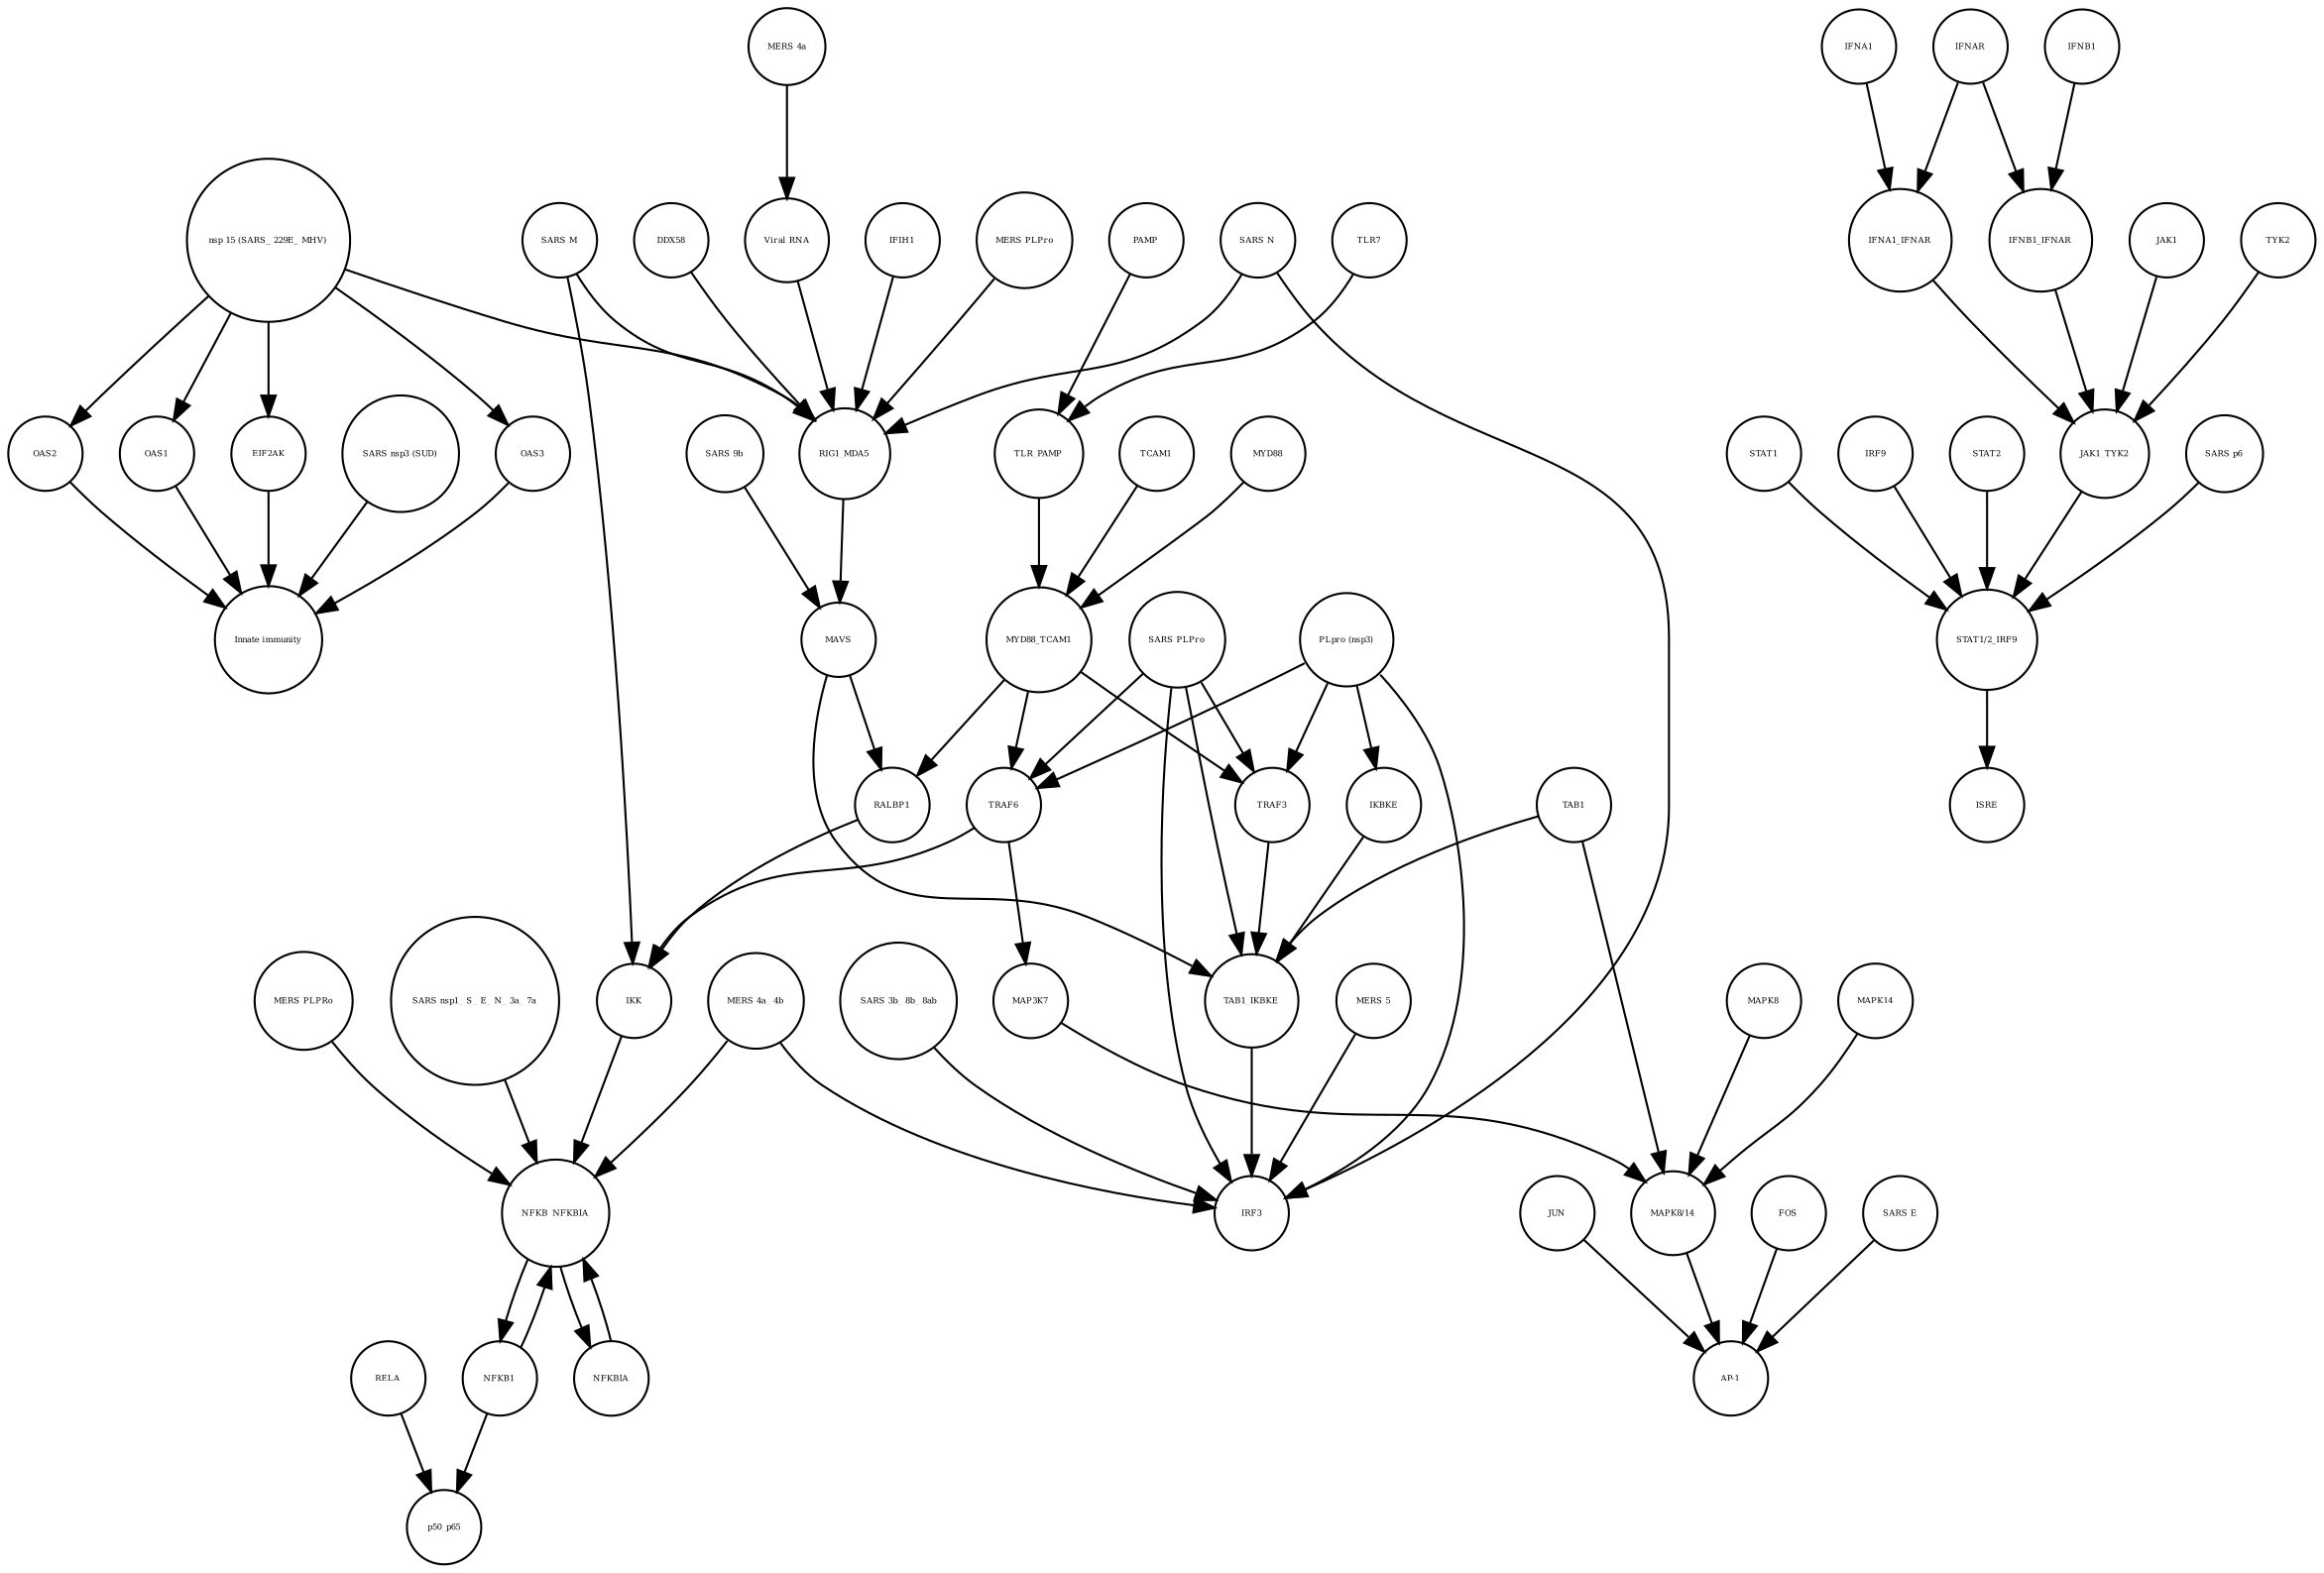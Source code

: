 strict digraph  {
OAS3 [annotation=urn_miriam_pubmed_31226023, bipartite=0, cls=macromolecule, fontsize=4, label=OAS3, shape=circle];
"Innate immunity" [annotation=urn_miriam_pubmed_31226023, bipartite=0, cls=phenotype, fontsize=4, label="Innate immunity", shape=circle];
OAS2 [annotation=urn_miriam_pubmed_31226023, bipartite=0, cls=macromolecule, fontsize=4, label=OAS2, shape=circle];
OAS1 [annotation=urn_miriam_pubmed_31226023, bipartite=0, cls=macromolecule, fontsize=4, label=OAS1, shape=circle];
EIF2AK [annotation=urn_miriam_pubmed_31226023, bipartite=0, cls=macromolecule, fontsize=4, label=EIF2AK, shape=circle];
"SARS nsp3 (SUD)" [annotation=urn_miriam_pubmed_31226023, bipartite=0, cls=macromolecule, fontsize=4, label="SARS nsp3 (SUD)", shape=circle];
FOS [annotation="", bipartite=0, cls=macromolecule, fontsize=4, label=FOS, shape=circle];
"SARS 3b_ 8b_ 8ab" [annotation=urn_miriam_pubmed_31226023, bipartite=0, cls=macromolecule, fontsize=4, label="SARS 3b_ 8b_ 8ab", shape=circle];
"SARS E" [annotation=urn_miriam_pubmed_31226023, bipartite=0, cls=macromolecule, fontsize=4, label="SARS E", shape=circle];
STAT1 [annotation=urn_miriam_pubmed_31226023, bipartite=0, cls=macromolecule, fontsize=4, label=STAT1, shape=circle];
p50_p65 [annotation="", bipartite=0, cls=complex, fontsize=4, label=p50_p65, shape=circle];
TLR_PAMP [annotation="", bipartite=0, cls=complex, fontsize=4, label=TLR_PAMP, shape=circle];
IKK [annotation="", bipartite=0, cls=complex, fontsize=4, label=IKK, shape=circle];
IRF9 [annotation=urn_miriam_pubmed_31226023, bipartite=0, cls=macromolecule, fontsize=4, label=IRF9, shape=circle];
MAVS [annotation="", bipartite=0, cls=macromolecule, fontsize=4, label=MAVS, shape=circle];
RELA [annotation="", bipartite=0, cls=macromolecule, fontsize=4, label=RELA, shape=circle];
MAPK8 [annotation="", bipartite=0, cls=macromolecule, fontsize=4, label=MAPK8, shape=circle];
NFKB1 [annotation="", bipartite=0, cls=macromolecule, fontsize=4, label=NFKB1, shape=circle];
STAT2 [annotation=urn_miriam_pubmed_31226023, bipartite=0, cls=macromolecule, fontsize=4, label=STAT2, shape=circle];
TRAF6 [annotation="", bipartite=0, cls=macromolecule, fontsize=4, label=TRAF6, shape=circle];
"PLpro (nsp3)" [annotation="", bipartite=0, cls=macromolecule, fontsize=4, label="PLpro (nsp3)", shape=circle];
JAK1_TYK2 [annotation=urn_miriam_pubmed_31226023, bipartite=0, cls=complex, fontsize=4, label=JAK1_TYK2, shape=circle];
DDX58 [annotation="", bipartite=0, cls=macromolecule, fontsize=4, label=DDX58, shape=circle];
"Viral RNA" [annotation="", bipartite=0, cls="simple chemical", fontsize=4, label="Viral RNA", shape=circle];
IFNA1_IFNAR [annotation=urn_miriam_pubmed_31226023, bipartite=0, cls=complex, fontsize=4, label=IFNA1_IFNAR, shape=circle];
"SARS nsp1_ S_ E_ N_ 3a_ 7a" [annotation=urn_miriam_pubmed_31226023, bipartite=0, cls=macromolecule, fontsize=4, label="SARS nsp1_ S_ E_ N_ 3a_ 7a", shape=circle];
TCAM1 [annotation="", bipartite=0, cls=macromolecule, fontsize=4, label=TCAM1, shape=circle];
IRF3 [annotation="", bipartite=0, cls=macromolecule, fontsize=4, label=IRF3, shape=circle];
NFKBIA [annotation="", bipartite=0, cls=macromolecule, fontsize=4, label=NFKBIA, shape=circle];
ISRE [annotation=urn_miriam_pubmed_31226023, bipartite=0, cls=complex, fontsize=4, label=ISRE, shape=circle];
IFNB1_IFNAR [annotation=urn_miriam_pubmed_31226023, bipartite=0, cls=complex, fontsize=4, label=IFNB1_IFNAR, shape=circle];
"SARS M" [annotation=urn_miriam_pubmed_31226023, bipartite=0, cls=macromolecule, fontsize=4, label="SARS M", shape=circle];
"SARS 9b" [annotation=urn_miriam_pubmed_31226023, bipartite=0, cls=macromolecule, fontsize=4, label="SARS 9b", shape=circle];
IKBKE [annotation="", bipartite=0, cls=macromolecule, fontsize=4, label=IKBKE, shape=circle];
PAMP [annotation="", bipartite=0, cls="simple chemical", fontsize=4, label=PAMP, shape=circle];
IFNA1 [annotation="urn_miriam_pubmed_17911435|urn_miriam_pubmed_24362405", bipartite=0, cls=macromolecule, fontsize=4, label=IFNA1, shape=circle];
JAK1 [annotation=urn_miriam_pubmed_31226023, bipartite=0, cls=macromolecule, fontsize=4, label=JAK1, shape=circle];
RIG1_MDA5 [annotation="", bipartite=0, cls=complex, fontsize=4, label=RIG1_MDA5, shape=circle];
TAB1 [annotation="", bipartite=0, cls=macromolecule, fontsize=4, label=TAB1, shape=circle];
IFNAR [annotation=urn_miriam_pubmed_31226023, bipartite=0, cls=complex, fontsize=4, label=IFNAR, shape=circle];
MAP3K7 [annotation="", bipartite=0, cls=macromolecule, fontsize=4, label=MAP3K7, shape=circle];
"MERS 4a" [annotation="", bipartite=0, cls=macromolecule, fontsize=4, label="MERS 4a", shape=circle];
"SARS N" [annotation="", bipartite=0, cls=macromolecule, fontsize=4, label="SARS N", shape=circle];
TLR7 [annotation="", bipartite=0, cls=macromolecule, fontsize=4, label=TLR7, shape=circle];
"AP-1" [annotation="", bipartite=0, cls=complex, fontsize=4, label="AP-1", shape=circle];
IFIH1 [annotation="", bipartite=0, cls=macromolecule, fontsize=4, label=IFIH1, shape=circle];
"SARS PLPro" [annotation=urn_miriam_pubmed_31226023, bipartite=0, cls=macromolecule, fontsize=4, label="SARS PLPro", shape=circle];
"STAT1/2_IRF9" [annotation=urn_miriam_pubmed_31226023, bipartite=0, cls=complex, fontsize=4, label="STAT1/2_IRF9", shape=circle];
"SARS p6" [annotation=urn_miriam_pubmed_31226023, bipartite=0, cls=macromolecule, fontsize=4, label="SARS p6", shape=circle];
"MERS 4a_ 4b" [annotation="", bipartite=0, cls=macromolecule, fontsize=4, label="MERS 4a_ 4b", shape=circle];
IFNB1 [annotation=urn_miriam_pubmed_24362405, bipartite=0, cls=macromolecule, fontsize=4, label=IFNB1, shape=circle];
TRAF3 [annotation="", bipartite=0, cls=macromolecule, fontsize=4, label=TRAF3, shape=circle];
NFKB_NFKBIA [annotation="", bipartite=0, cls=complex, fontsize=4, label=NFKB_NFKBIA, shape=circle];
"nsp 15 (SARS_ 229E_ MHV)" [annotation=urn_miriam_pubmed_31226023, bipartite=0, cls=macromolecule, fontsize=4, label="nsp 15 (SARS_ 229E_ MHV)", shape=circle];
"MERS 5" [annotation="", bipartite=0, cls=macromolecule, fontsize=4, label="MERS 5", shape=circle];
MYD88_TCAM1 [annotation="", bipartite=0, cls=complex, fontsize=4, label=MYD88_TCAM1, shape=circle];
RALBP1 [annotation="", bipartite=0, cls=macromolecule, fontsize=4, label=RALBP1, shape=circle];
JUN [annotation="", bipartite=0, cls=macromolecule, fontsize=4, label=JUN, shape=circle];
"MERS PLPro" [annotation="", bipartite=0, cls=macromolecule, fontsize=4, label="MERS PLPro", shape=circle];
"MERS PLPRo" [annotation="", bipartite=0, cls=macromolecule, fontsize=4, label="MERS PLPRo", shape=circle];
TYK2 [annotation=urn_miriam_pubmed_31226023, bipartite=0, cls=macromolecule, fontsize=4, label=TYK2, shape=circle];
"MAPK8/14" [annotation="", bipartite=0, cls=complex, fontsize=4, label="MAPK8/14", shape=circle];
MYD88 [annotation=urn_miriam_pubmed_31226023, bipartite=0, cls=macromolecule, fontsize=4, label=MYD88, shape=circle];
MAPK14 [annotation="", bipartite=0, cls=macromolecule, fontsize=4, label=MAPK14, shape=circle];
TAB1_IKBKE [annotation="", bipartite=0, cls=complex, fontsize=4, label=TAB1_IKBKE, shape=circle];
OAS3 -> "Innate immunity"  [annotation="", interaction_type=stimulation];
OAS2 -> "Innate immunity"  [annotation="", interaction_type=stimulation];
OAS1 -> "Innate immunity"  [annotation="", interaction_type=stimulation];
EIF2AK -> "Innate immunity"  [annotation="", interaction_type=stimulation];
"SARS nsp3 (SUD)" -> "Innate immunity"  [annotation="", interaction_type=inhibition];
FOS -> "AP-1"  [annotation="", interaction_type=production];
"SARS 3b_ 8b_ 8ab" -> IRF3  [annotation="", interaction_type=inhibition];
"SARS E" -> "AP-1"  [annotation="", interaction_type=catalysis];
STAT1 -> "STAT1/2_IRF9"  [annotation="", interaction_type=production];
TLR_PAMP -> MYD88_TCAM1  [annotation="", interaction_type=catalysis];
IKK -> NFKB_NFKBIA  [annotation="", interaction_type=inhibition];
IRF9 -> "STAT1/2_IRF9"  [annotation="", interaction_type=production];
MAVS -> TAB1_IKBKE  [annotation="", interaction_type=catalysis];
MAVS -> RALBP1  [annotation="", interaction_type=catalysis];
RELA -> p50_p65  [annotation="", interaction_type=production];
MAPK8 -> "MAPK8/14"  [annotation="", interaction_type=production];
NFKB1 -> NFKB_NFKBIA  [annotation="", interaction_type=production];
NFKB1 -> p50_p65  [annotation="", interaction_type=production];
STAT2 -> "STAT1/2_IRF9"  [annotation="", interaction_type=production];
TRAF6 -> IKK  [annotation="", interaction_type=catalysis];
TRAF6 -> MAP3K7  [annotation="", interaction_type=catalysis];
"PLpro (nsp3)" -> IKBKE  [annotation="", interaction_type=inhibition];
"PLpro (nsp3)" -> IRF3  [annotation="", interaction_type=inhibition];
"PLpro (nsp3)" -> TRAF6  [annotation=urn_miriam_pubmed_31226023, interaction_type=inhibition];
"PLpro (nsp3)" -> TRAF3  [annotation="", interaction_type=inhibition];
JAK1_TYK2 -> "STAT1/2_IRF9"  [annotation=urn_miriam_pubmed_31226023, interaction_type=catalysis];
DDX58 -> RIG1_MDA5  [annotation="", interaction_type=production];
"Viral RNA" -> RIG1_MDA5  [annotation="", interaction_type=catalysis];
IFNA1_IFNAR -> JAK1_TYK2  [annotation=urn_miriam_pubmed_31226023, interaction_type=catalysis];
"SARS nsp1_ S_ E_ N_ 3a_ 7a" -> NFKB_NFKBIA  [annotation="", interaction_type=catalysis];
TCAM1 -> MYD88_TCAM1  [annotation="", interaction_type=production];
NFKBIA -> NFKB_NFKBIA  [annotation="", interaction_type=production];
IFNB1_IFNAR -> JAK1_TYK2  [annotation=urn_miriam_pubmed_31226023, interaction_type=catalysis];
"SARS M" -> IKK  [annotation="", interaction_type=inhibition];
"SARS M" -> RIG1_MDA5  [annotation="", interaction_type=inhibition];
"SARS 9b" -> MAVS  [annotation="", interaction_type=inhibition];
IKBKE -> TAB1_IKBKE  [annotation="", interaction_type=production];
PAMP -> TLR_PAMP  [annotation="", interaction_type=production];
IFNA1 -> IFNA1_IFNAR  [annotation="", interaction_type=production];
JAK1 -> JAK1_TYK2  [annotation="", interaction_type=production];
RIG1_MDA5 -> MAVS  [annotation="", interaction_type=catalysis];
TAB1 -> TAB1_IKBKE  [annotation="", interaction_type=production];
TAB1 -> "MAPK8/14"  [annotation="", interaction_type=catalysis];
IFNAR -> IFNA1_IFNAR  [annotation="", interaction_type=production];
IFNAR -> IFNB1_IFNAR  [annotation="", interaction_type=production];
MAP3K7 -> "MAPK8/14"  [annotation="", interaction_type=catalysis];
"MERS 4a" -> "Viral RNA"  [annotation="", interaction_type=inhibition];
"SARS N" -> IRF3  [annotation="", interaction_type=inhibition];
"SARS N" -> RIG1_MDA5  [annotation="", interaction_type=inhibition];
TLR7 -> TLR_PAMP  [annotation="", interaction_type=production];
IFIH1 -> RIG1_MDA5  [annotation="", interaction_type=production];
"SARS PLPro" -> TAB1_IKBKE  [annotation="", interaction_type=inhibition];
"SARS PLPro" -> IRF3  [annotation="", interaction_type=inhibition];
"SARS PLPro" -> TRAF6  [annotation=urn_miriam_pubmed_31226023, interaction_type=inhibition];
"SARS PLPro" -> TRAF3  [annotation="", interaction_type=inhibition];
"STAT1/2_IRF9" -> ISRE  [annotation="", interaction_type=production];
"SARS p6" -> "STAT1/2_IRF9"  [annotation=urn_miriam_pubmed_31226023, interaction_type=inhibition];
"MERS 4a_ 4b" -> IRF3  [annotation="", interaction_type=inhibition];
"MERS 4a_ 4b" -> NFKB_NFKBIA  [annotation="", interaction_type=inhibition];
IFNB1 -> IFNB1_IFNAR  [annotation="", interaction_type=production];
TRAF3 -> TAB1_IKBKE  [annotation="", interaction_type=catalysis];
NFKB_NFKBIA -> NFKB1  [annotation="", interaction_type=production];
NFKB_NFKBIA -> NFKBIA  [annotation="", interaction_type=production];
"nsp 15 (SARS_ 229E_ MHV)" -> OAS2  [annotation="", interaction_type=inhibition];
"nsp 15 (SARS_ 229E_ MHV)" -> OAS1  [annotation="", interaction_type=inhibition];
"nsp 15 (SARS_ 229E_ MHV)" -> OAS3  [annotation="", interaction_type=inhibition];
"nsp 15 (SARS_ 229E_ MHV)" -> RIG1_MDA5  [annotation="", interaction_type=inhibition];
"nsp 15 (SARS_ 229E_ MHV)" -> EIF2AK  [annotation="", interaction_type=inhibition];
"MERS 5" -> IRF3  [annotation="", interaction_type=inhibition];
MYD88_TCAM1 -> RALBP1  [annotation="", interaction_type=catalysis];
MYD88_TCAM1 -> TRAF6  [annotation=urn_miriam_pubmed_31226023, interaction_type=catalysis];
MYD88_TCAM1 -> TRAF3  [annotation="", interaction_type=catalysis];
RALBP1 -> IKK  [annotation="", interaction_type=catalysis];
JUN -> "AP-1"  [annotation="", interaction_type=production];
"MERS PLPro" -> RIG1_MDA5  [annotation="", interaction_type=inhibition];
"MERS PLPRo" -> NFKB_NFKBIA  [annotation="", interaction_type=inhibition];
TYK2 -> JAK1_TYK2  [annotation="", interaction_type=production];
"MAPK8/14" -> "AP-1"  [annotation="", interaction_type=catalysis];
MYD88 -> MYD88_TCAM1  [annotation="", interaction_type=production];
MAPK14 -> "MAPK8/14"  [annotation="", interaction_type=production];
TAB1_IKBKE -> IRF3  [annotation="", interaction_type=catalysis];
}
